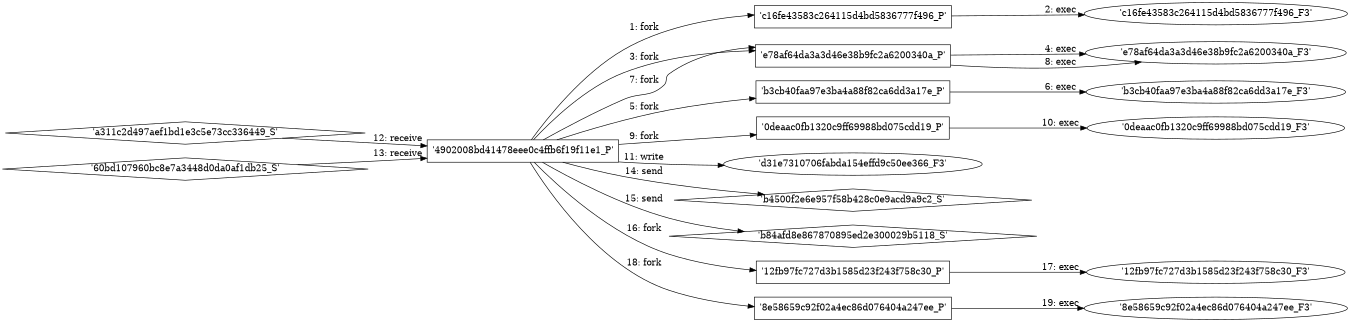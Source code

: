 digraph "D:\Learning\Paper\apt\基于CTI的攻击预警\Dataset\攻击图\ASGfromALLCTI\Threat Roundup Sept 21 - 28.dot" {
rankdir="LR"
size="9"
fixedsize="false"
splines="true"
nodesep=0.3
ranksep=0
fontsize=10
overlap="scalexy"
engine= "neato"
	"'4902008bd41478eee0c4ffb6f19f11e1_P'" [node_type=Process shape=box]
	"'c16fe43583c264115d4bd5836777f496_P'" [node_type=Process shape=box]
	"'4902008bd41478eee0c4ffb6f19f11e1_P'" -> "'c16fe43583c264115d4bd5836777f496_P'" [label="1: fork"]
	"'c16fe43583c264115d4bd5836777f496_P'" [node_type=Process shape=box]
	"'c16fe43583c264115d4bd5836777f496_F3'" [node_type=File shape=ellipse]
	"'c16fe43583c264115d4bd5836777f496_P'" -> "'c16fe43583c264115d4bd5836777f496_F3'" [label="2: exec"]
	"'4902008bd41478eee0c4ffb6f19f11e1_P'" [node_type=Process shape=box]
	"'e78af64da3a3d46e38b9fc2a6200340a_P'" [node_type=Process shape=box]
	"'4902008bd41478eee0c4ffb6f19f11e1_P'" -> "'e78af64da3a3d46e38b9fc2a6200340a_P'" [label="3: fork"]
	"'e78af64da3a3d46e38b9fc2a6200340a_P'" [node_type=Process shape=box]
	"'e78af64da3a3d46e38b9fc2a6200340a_F3'" [node_type=File shape=ellipse]
	"'e78af64da3a3d46e38b9fc2a6200340a_P'" -> "'e78af64da3a3d46e38b9fc2a6200340a_F3'" [label="4: exec"]
	"'4902008bd41478eee0c4ffb6f19f11e1_P'" [node_type=Process shape=box]
	"'b3cb40faa97e3ba4a88f82ca6dd3a17e_P'" [node_type=Process shape=box]
	"'4902008bd41478eee0c4ffb6f19f11e1_P'" -> "'b3cb40faa97e3ba4a88f82ca6dd3a17e_P'" [label="5: fork"]
	"'b3cb40faa97e3ba4a88f82ca6dd3a17e_P'" [node_type=Process shape=box]
	"'b3cb40faa97e3ba4a88f82ca6dd3a17e_F3'" [node_type=File shape=ellipse]
	"'b3cb40faa97e3ba4a88f82ca6dd3a17e_P'" -> "'b3cb40faa97e3ba4a88f82ca6dd3a17e_F3'" [label="6: exec"]
	"'4902008bd41478eee0c4ffb6f19f11e1_P'" [node_type=Process shape=box]
	"'e78af64da3a3d46e38b9fc2a6200340a_P'" [node_type=Process shape=box]
	"'4902008bd41478eee0c4ffb6f19f11e1_P'" -> "'e78af64da3a3d46e38b9fc2a6200340a_P'" [label="7: fork"]
	"'e78af64da3a3d46e38b9fc2a6200340a_P'" [node_type=Process shape=box]
	"'e78af64da3a3d46e38b9fc2a6200340a_F3'" [node_type=File shape=ellipse]
	"'e78af64da3a3d46e38b9fc2a6200340a_P'" -> "'e78af64da3a3d46e38b9fc2a6200340a_F3'" [label="8: exec"]
	"'4902008bd41478eee0c4ffb6f19f11e1_P'" [node_type=Process shape=box]
	"'0deaac0fb1320c9ff69988bd075cdd19_P'" [node_type=Process shape=box]
	"'4902008bd41478eee0c4ffb6f19f11e1_P'" -> "'0deaac0fb1320c9ff69988bd075cdd19_P'" [label="9: fork"]
	"'0deaac0fb1320c9ff69988bd075cdd19_P'" [node_type=Process shape=box]
	"'0deaac0fb1320c9ff69988bd075cdd19_F3'" [node_type=File shape=ellipse]
	"'0deaac0fb1320c9ff69988bd075cdd19_P'" -> "'0deaac0fb1320c9ff69988bd075cdd19_F3'" [label="10: exec"]
	"'d31e7310706fabda154effd9c50ee366_F3'" [node_type=file shape=ellipse]
	"'4902008bd41478eee0c4ffb6f19f11e1_P'" [node_type=Process shape=box]
	"'4902008bd41478eee0c4ffb6f19f11e1_P'" -> "'d31e7310706fabda154effd9c50ee366_F3'" [label="11: write"]
	"'4902008bd41478eee0c4ffb6f19f11e1_P'" [node_type=Process shape=box]
	"'a311c2d497aef1bd1e3c5e73cc336449_S'" [node_type=Socket shape=diamond]
	"'a311c2d497aef1bd1e3c5e73cc336449_S'" -> "'4902008bd41478eee0c4ffb6f19f11e1_P'" [label="12: receive"]
	"'4902008bd41478eee0c4ffb6f19f11e1_P'" [node_type=Process shape=box]
	"'60bd107960bc8e7a3448d0da0af1db25_S'" [node_type=Socket shape=diamond]
	"'60bd107960bc8e7a3448d0da0af1db25_S'" -> "'4902008bd41478eee0c4ffb6f19f11e1_P'" [label="13: receive"]
	"'b4500f2e6e957f58b428c0e9acd9a9c2_S'" [node_type=Socket shape=diamond]
	"'4902008bd41478eee0c4ffb6f19f11e1_P'" [node_type=Process shape=box]
	"'4902008bd41478eee0c4ffb6f19f11e1_P'" -> "'b4500f2e6e957f58b428c0e9acd9a9c2_S'" [label="14: send"]
	"'b84afd8e867870895ed2e300029b5118_S'" [node_type=Socket shape=diamond]
	"'4902008bd41478eee0c4ffb6f19f11e1_P'" [node_type=Process shape=box]
	"'4902008bd41478eee0c4ffb6f19f11e1_P'" -> "'b84afd8e867870895ed2e300029b5118_S'" [label="15: send"]
	"'4902008bd41478eee0c4ffb6f19f11e1_P'" [node_type=Process shape=box]
	"'12fb97fc727d3b1585d23f243f758c30_P'" [node_type=Process shape=box]
	"'4902008bd41478eee0c4ffb6f19f11e1_P'" -> "'12fb97fc727d3b1585d23f243f758c30_P'" [label="16: fork"]
	"'12fb97fc727d3b1585d23f243f758c30_P'" [node_type=Process shape=box]
	"'12fb97fc727d3b1585d23f243f758c30_F3'" [node_type=File shape=ellipse]
	"'12fb97fc727d3b1585d23f243f758c30_P'" -> "'12fb97fc727d3b1585d23f243f758c30_F3'" [label="17: exec"]
	"'4902008bd41478eee0c4ffb6f19f11e1_P'" [node_type=Process shape=box]
	"'8e58659c92f02a4ec86d076404a247ee_P'" [node_type=Process shape=box]
	"'4902008bd41478eee0c4ffb6f19f11e1_P'" -> "'8e58659c92f02a4ec86d076404a247ee_P'" [label="18: fork"]
	"'8e58659c92f02a4ec86d076404a247ee_P'" [node_type=Process shape=box]
	"'8e58659c92f02a4ec86d076404a247ee_F3'" [node_type=File shape=ellipse]
	"'8e58659c92f02a4ec86d076404a247ee_P'" -> "'8e58659c92f02a4ec86d076404a247ee_F3'" [label="19: exec"]
}
